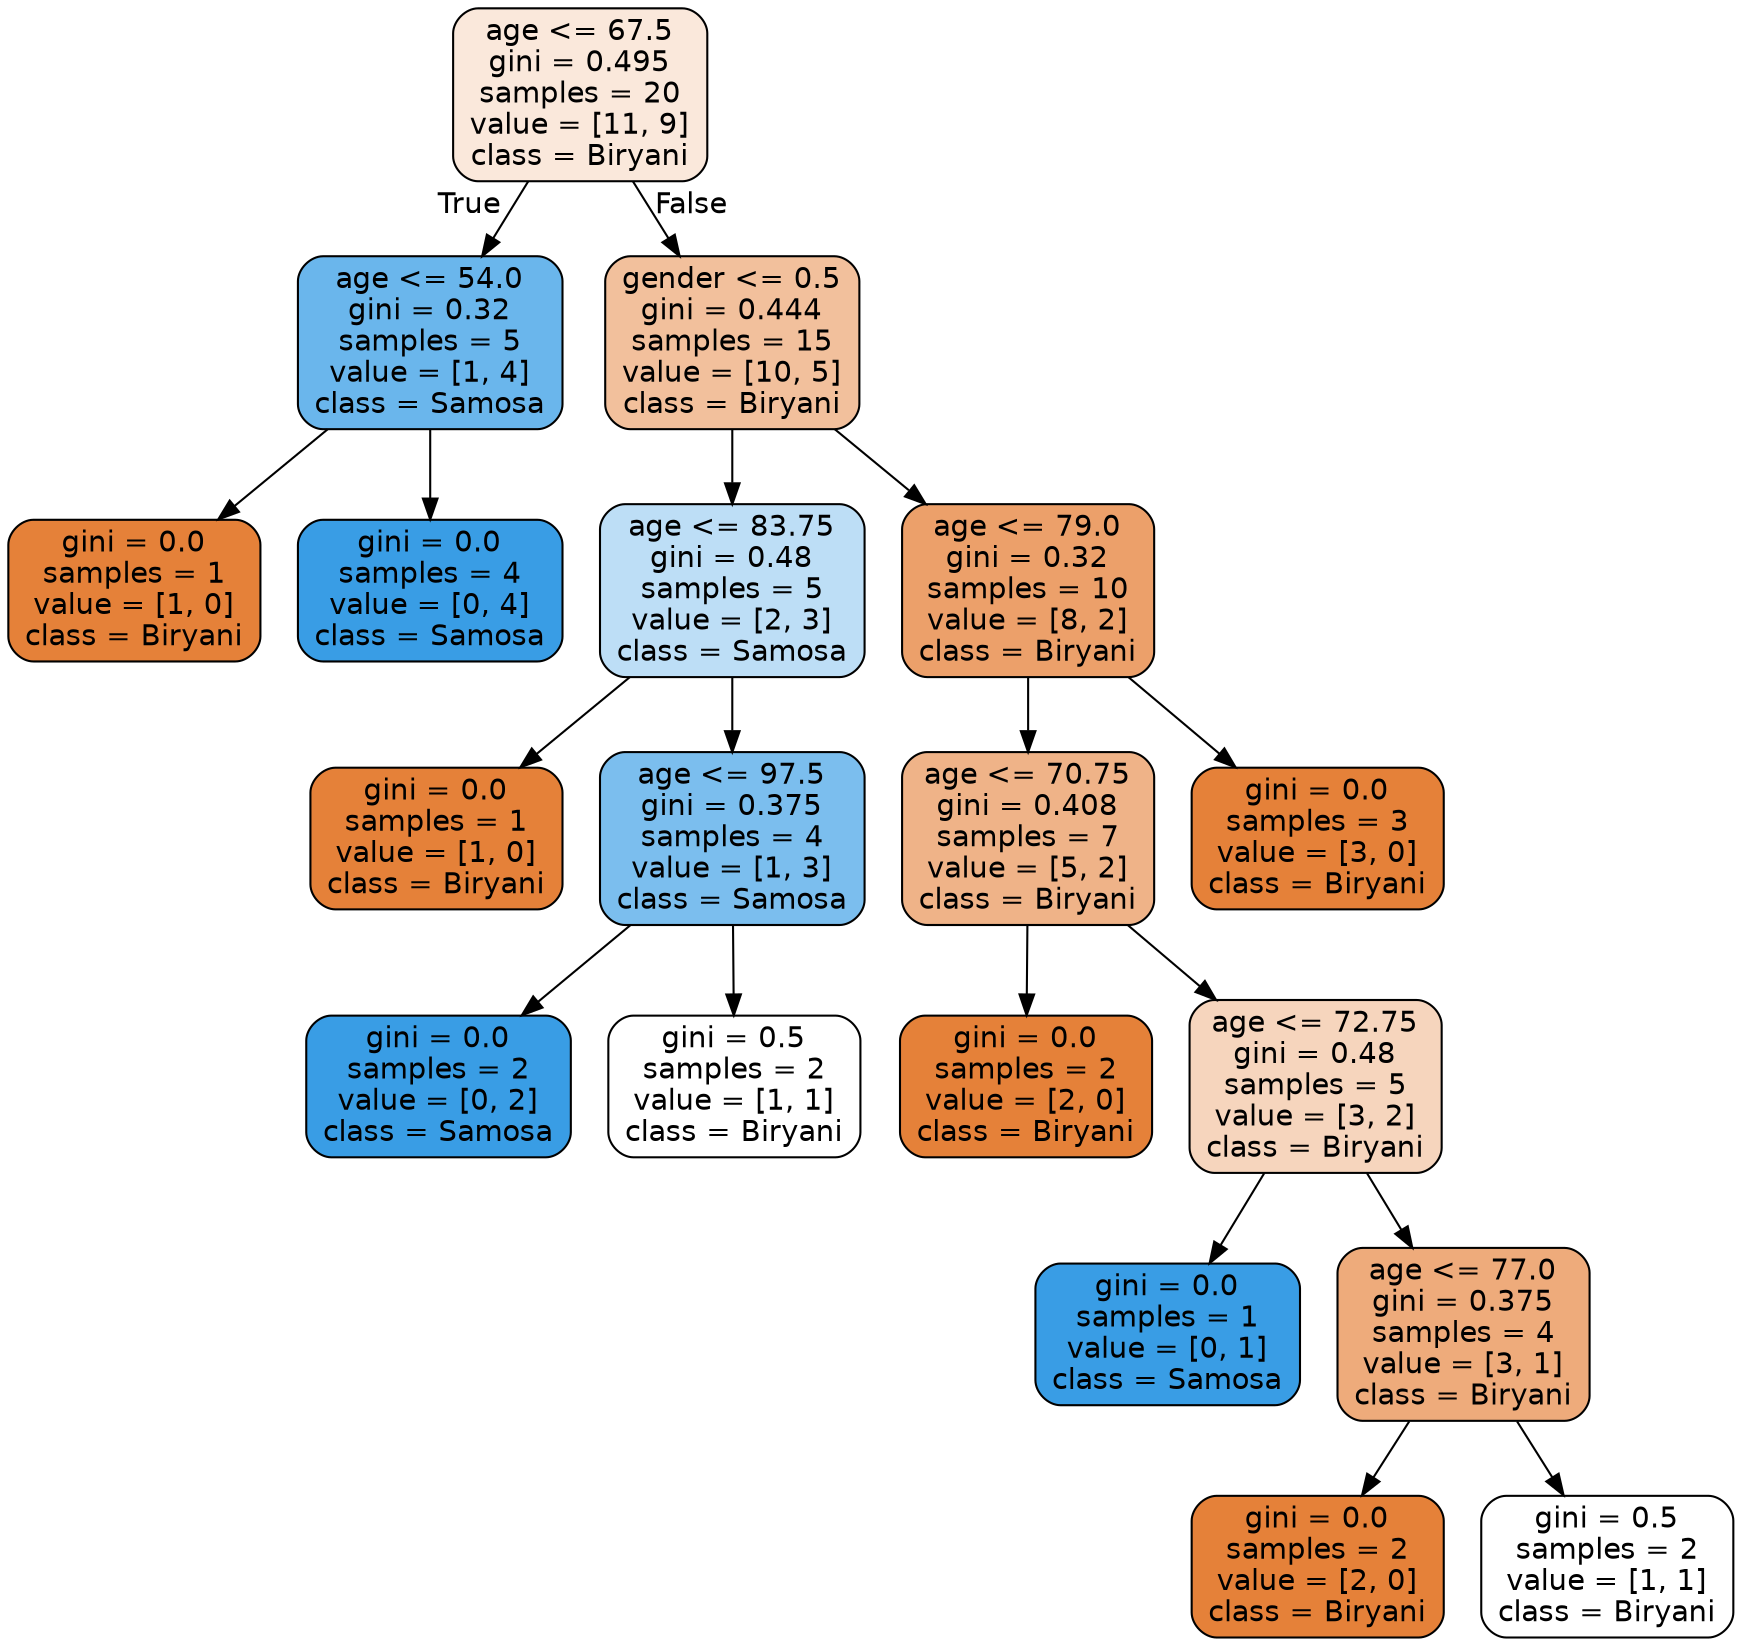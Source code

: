 digraph Tree {
node [shape=box, style="filled, rounded", color="black", fontname="helvetica"] ;
edge [fontname="helvetica"] ;
0 [label="age <= 67.5\ngini = 0.495\nsamples = 20\nvalue = [11, 9]\nclass = Biryani", fillcolor="#fae8db"] ;
1 [label="age <= 54.0\ngini = 0.32\nsamples = 5\nvalue = [1, 4]\nclass = Samosa", fillcolor="#6ab6ec"] ;
0 -> 1 [labeldistance=2.5, labelangle=45, headlabel="True"] ;
2 [label="gini = 0.0\nsamples = 1\nvalue = [1, 0]\nclass = Biryani", fillcolor="#e58139"] ;
1 -> 2 ;
3 [label="gini = 0.0\nsamples = 4\nvalue = [0, 4]\nclass = Samosa", fillcolor="#399de5"] ;
1 -> 3 ;
4 [label="gender <= 0.5\ngini = 0.444\nsamples = 15\nvalue = [10, 5]\nclass = Biryani", fillcolor="#f2c09c"] ;
0 -> 4 [labeldistance=2.5, labelangle=-45, headlabel="False"] ;
5 [label="age <= 83.75\ngini = 0.48\nsamples = 5\nvalue = [2, 3]\nclass = Samosa", fillcolor="#bddef6"] ;
4 -> 5 ;
6 [label="gini = 0.0\nsamples = 1\nvalue = [1, 0]\nclass = Biryani", fillcolor="#e58139"] ;
5 -> 6 ;
7 [label="age <= 97.5\ngini = 0.375\nsamples = 4\nvalue = [1, 3]\nclass = Samosa", fillcolor="#7bbeee"] ;
5 -> 7 ;
8 [label="gini = 0.0\nsamples = 2\nvalue = [0, 2]\nclass = Samosa", fillcolor="#399de5"] ;
7 -> 8 ;
9 [label="gini = 0.5\nsamples = 2\nvalue = [1, 1]\nclass = Biryani", fillcolor="#ffffff"] ;
7 -> 9 ;
10 [label="age <= 79.0\ngini = 0.32\nsamples = 10\nvalue = [8, 2]\nclass = Biryani", fillcolor="#eca06a"] ;
4 -> 10 ;
11 [label="age <= 70.75\ngini = 0.408\nsamples = 7\nvalue = [5, 2]\nclass = Biryani", fillcolor="#efb388"] ;
10 -> 11 ;
12 [label="gini = 0.0\nsamples = 2\nvalue = [2, 0]\nclass = Biryani", fillcolor="#e58139"] ;
11 -> 12 ;
13 [label="age <= 72.75\ngini = 0.48\nsamples = 5\nvalue = [3, 2]\nclass = Biryani", fillcolor="#f6d5bd"] ;
11 -> 13 ;
14 [label="gini = 0.0\nsamples = 1\nvalue = [0, 1]\nclass = Samosa", fillcolor="#399de5"] ;
13 -> 14 ;
15 [label="age <= 77.0\ngini = 0.375\nsamples = 4\nvalue = [3, 1]\nclass = Biryani", fillcolor="#eeab7b"] ;
13 -> 15 ;
16 [label="gini = 0.0\nsamples = 2\nvalue = [2, 0]\nclass = Biryani", fillcolor="#e58139"] ;
15 -> 16 ;
17 [label="gini = 0.5\nsamples = 2\nvalue = [1, 1]\nclass = Biryani", fillcolor="#ffffff"] ;
15 -> 17 ;
18 [label="gini = 0.0\nsamples = 3\nvalue = [3, 0]\nclass = Biryani", fillcolor="#e58139"] ;
10 -> 18 ;
}